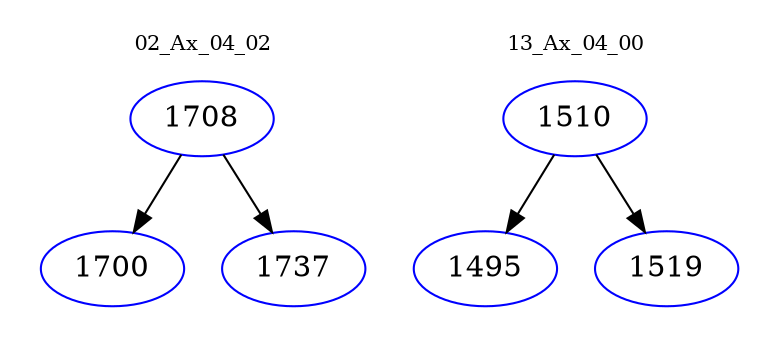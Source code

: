 digraph{
subgraph cluster_0 {
color = white
label = "02_Ax_04_02";
fontsize=10;
T0_1708 [label="1708", color="blue"]
T0_1708 -> T0_1700 [color="black"]
T0_1700 [label="1700", color="blue"]
T0_1708 -> T0_1737 [color="black"]
T0_1737 [label="1737", color="blue"]
}
subgraph cluster_1 {
color = white
label = "13_Ax_04_00";
fontsize=10;
T1_1510 [label="1510", color="blue"]
T1_1510 -> T1_1495 [color="black"]
T1_1495 [label="1495", color="blue"]
T1_1510 -> T1_1519 [color="black"]
T1_1519 [label="1519", color="blue"]
}
}
